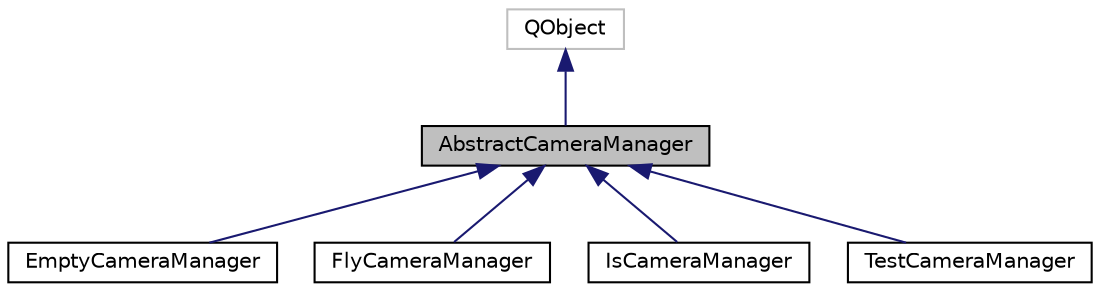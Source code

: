 digraph "AbstractCameraManager"
{
  edge [fontname="Helvetica",fontsize="10",labelfontname="Helvetica",labelfontsize="10"];
  node [fontname="Helvetica",fontsize="10",shape=record];
  Node1 [label="AbstractCameraManager",height=0.2,width=0.4,color="black", fillcolor="grey75", style="filled" fontcolor="black"];
  Node2 -> Node1 [dir="back",color="midnightblue",fontsize="10",style="solid",fontname="Helvetica"];
  Node2 [label="QObject",height=0.2,width=0.4,color="grey75", fillcolor="white", style="filled"];
  Node1 -> Node3 [dir="back",color="midnightblue",fontsize="10",style="solid",fontname="Helvetica"];
  Node3 [label="EmptyCameraManager",height=0.2,width=0.4,color="black", fillcolor="white", style="filled",URL="$class_empty_camera_manager.html"];
  Node1 -> Node4 [dir="back",color="midnightblue",fontsize="10",style="solid",fontname="Helvetica"];
  Node4 [label="FlyCameraManager",height=0.2,width=0.4,color="black", fillcolor="white", style="filled",URL="$class_fly_camera_manager.html",tooltip="The FlyCameraManager class deals with all the Fly Capture Cameras. "];
  Node1 -> Node5 [dir="back",color="midnightblue",fontsize="10",style="solid",fontname="Helvetica"];
  Node5 [label="IsCameraManager",height=0.2,width=0.4,color="black", fillcolor="white", style="filled",URL="$class_is_camera_manager.html",tooltip="The FlyCameraManager class deals with all the Fly Capture Cameras. "];
  Node1 -> Node6 [dir="back",color="midnightblue",fontsize="10",style="solid",fontname="Helvetica"];
  Node6 [label="TestCameraManager",height=0.2,width=0.4,color="black", fillcolor="white", style="filled",URL="$class_test_camera_manager.html"];
}
